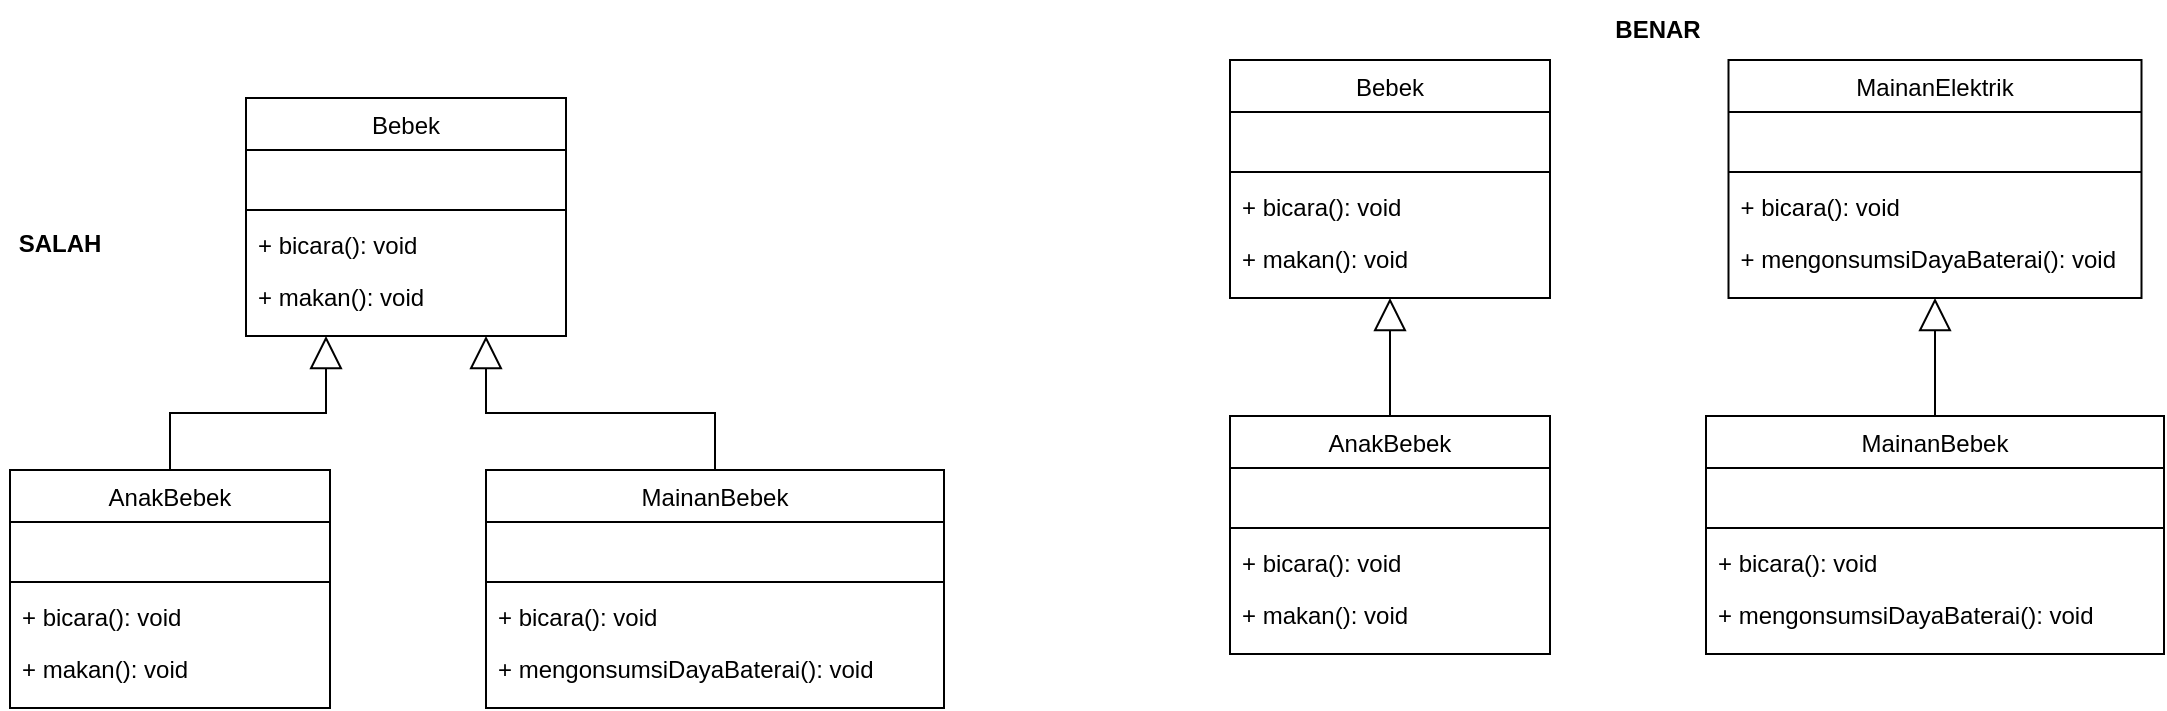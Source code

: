 <mxfile version="20.6.0" type="device"><diagram id="C5RBs43oDa-KdzZeNtuy" name="Page-1"><mxGraphModel dx="629" dy="346" grid="0" gridSize="10" guides="1" tooltips="1" connect="1" arrows="1" fold="1" page="0" pageScale="1" pageWidth="827" pageHeight="1169" math="0" shadow="0"><root><mxCell id="WIyWlLk6GJQsqaUBKTNV-0"/><mxCell id="WIyWlLk6GJQsqaUBKTNV-1" parent="WIyWlLk6GJQsqaUBKTNV-0"/><mxCell id="zkfFHV4jXpPFQw0GAbJ--6" value="Bebek" style="swimlane;fontStyle=0;align=center;verticalAlign=top;childLayout=stackLayout;horizontal=1;startSize=26;horizontalStack=0;resizeParent=1;resizeLast=0;collapsible=1;marginBottom=0;rounded=0;shadow=0;strokeWidth=1;" parent="WIyWlLk6GJQsqaUBKTNV-1" vertex="1"><mxGeometry x="254" y="93" width="160" height="119" as="geometry"><mxRectangle x="130" y="380" width="160" height="26" as="alternateBounds"/></mxGeometry></mxCell><mxCell id="zkfFHV4jXpPFQw0GAbJ--8" value=" " style="text;align=left;verticalAlign=top;spacingLeft=4;spacingRight=4;overflow=hidden;rotatable=0;points=[[0,0.5],[1,0.5]];portConstraint=eastwest;rounded=0;shadow=0;html=0;" parent="zkfFHV4jXpPFQw0GAbJ--6" vertex="1"><mxGeometry y="26" width="160" height="26" as="geometry"/></mxCell><mxCell id="zkfFHV4jXpPFQw0GAbJ--9" value="" style="line;html=1;strokeWidth=1;align=left;verticalAlign=middle;spacingTop=-1;spacingLeft=3;spacingRight=3;rotatable=0;labelPosition=right;points=[];portConstraint=eastwest;" parent="zkfFHV4jXpPFQw0GAbJ--6" vertex="1"><mxGeometry y="52" width="160" height="8" as="geometry"/></mxCell><mxCell id="zkfFHV4jXpPFQw0GAbJ--10" value="+ bicara(): void" style="text;align=left;verticalAlign=top;spacingLeft=4;spacingRight=4;overflow=hidden;rotatable=0;points=[[0,0.5],[1,0.5]];portConstraint=eastwest;fontStyle=0" parent="zkfFHV4jXpPFQw0GAbJ--6" vertex="1"><mxGeometry y="60" width="160" height="26" as="geometry"/></mxCell><mxCell id="zkfFHV4jXpPFQw0GAbJ--11" value="+ makan(): void" style="text;align=left;verticalAlign=top;spacingLeft=4;spacingRight=4;overflow=hidden;rotatable=0;points=[[0,0.5],[1,0.5]];portConstraint=eastwest;" parent="zkfFHV4jXpPFQw0GAbJ--6" vertex="1"><mxGeometry y="86" width="160" height="26" as="geometry"/></mxCell><mxCell id="YVOQAjyDu5qpsyqGQT6Y-11" style="edgeStyle=orthogonalEdgeStyle;rounded=0;orthogonalLoop=1;jettySize=auto;html=1;exitX=0.5;exitY=0;exitDx=0;exitDy=0;entryX=0.75;entryY=1;entryDx=0;entryDy=0;endArrow=block;endFill=0;endSize=14;" edge="1" parent="WIyWlLk6GJQsqaUBKTNV-1" source="YVOQAjyDu5qpsyqGQT6Y-0" target="zkfFHV4jXpPFQw0GAbJ--6"><mxGeometry relative="1" as="geometry"/></mxCell><mxCell id="YVOQAjyDu5qpsyqGQT6Y-0" value="MainanBebek" style="swimlane;fontStyle=0;align=center;verticalAlign=top;childLayout=stackLayout;horizontal=1;startSize=26;horizontalStack=0;resizeParent=1;resizeLast=0;collapsible=1;marginBottom=0;rounded=0;shadow=0;strokeWidth=1;" vertex="1" parent="WIyWlLk6GJQsqaUBKTNV-1"><mxGeometry x="374" y="279" width="229" height="119" as="geometry"><mxRectangle x="130" y="380" width="160" height="26" as="alternateBounds"/></mxGeometry></mxCell><mxCell id="YVOQAjyDu5qpsyqGQT6Y-1" value=" " style="text;align=left;verticalAlign=top;spacingLeft=4;spacingRight=4;overflow=hidden;rotatable=0;points=[[0,0.5],[1,0.5]];portConstraint=eastwest;rounded=0;shadow=0;html=0;" vertex="1" parent="YVOQAjyDu5qpsyqGQT6Y-0"><mxGeometry y="26" width="229" height="26" as="geometry"/></mxCell><mxCell id="YVOQAjyDu5qpsyqGQT6Y-2" value="" style="line;html=1;strokeWidth=1;align=left;verticalAlign=middle;spacingTop=-1;spacingLeft=3;spacingRight=3;rotatable=0;labelPosition=right;points=[];portConstraint=eastwest;" vertex="1" parent="YVOQAjyDu5qpsyqGQT6Y-0"><mxGeometry y="52" width="229" height="8" as="geometry"/></mxCell><mxCell id="YVOQAjyDu5qpsyqGQT6Y-3" value="+ bicara(): void" style="text;align=left;verticalAlign=top;spacingLeft=4;spacingRight=4;overflow=hidden;rotatable=0;points=[[0,0.5],[1,0.5]];portConstraint=eastwest;fontStyle=0" vertex="1" parent="YVOQAjyDu5qpsyqGQT6Y-0"><mxGeometry y="60" width="229" height="26" as="geometry"/></mxCell><mxCell id="YVOQAjyDu5qpsyqGQT6Y-4" value="+ mengonsumsiDayaBaterai(): void" style="text;align=left;verticalAlign=top;spacingLeft=4;spacingRight=4;overflow=hidden;rotatable=0;points=[[0,0.5],[1,0.5]];portConstraint=eastwest;" vertex="1" parent="YVOQAjyDu5qpsyqGQT6Y-0"><mxGeometry y="86" width="229" height="26" as="geometry"/></mxCell><mxCell id="YVOQAjyDu5qpsyqGQT6Y-10" style="edgeStyle=orthogonalEdgeStyle;rounded=0;orthogonalLoop=1;jettySize=auto;html=1;exitX=0.5;exitY=0;exitDx=0;exitDy=0;entryX=0.25;entryY=1;entryDx=0;entryDy=0;endArrow=block;endFill=0;endSize=14;" edge="1" parent="WIyWlLk6GJQsqaUBKTNV-1" source="YVOQAjyDu5qpsyqGQT6Y-5" target="zkfFHV4jXpPFQw0GAbJ--6"><mxGeometry relative="1" as="geometry"/></mxCell><mxCell id="YVOQAjyDu5qpsyqGQT6Y-5" value="AnakBebek" style="swimlane;fontStyle=0;align=center;verticalAlign=top;childLayout=stackLayout;horizontal=1;startSize=26;horizontalStack=0;resizeParent=1;resizeLast=0;collapsible=1;marginBottom=0;rounded=0;shadow=0;strokeWidth=1;" vertex="1" parent="WIyWlLk6GJQsqaUBKTNV-1"><mxGeometry x="136" y="279" width="160" height="119" as="geometry"><mxRectangle x="130" y="380" width="160" height="26" as="alternateBounds"/></mxGeometry></mxCell><mxCell id="YVOQAjyDu5qpsyqGQT6Y-6" value=" " style="text;align=left;verticalAlign=top;spacingLeft=4;spacingRight=4;overflow=hidden;rotatable=0;points=[[0,0.5],[1,0.5]];portConstraint=eastwest;rounded=0;shadow=0;html=0;" vertex="1" parent="YVOQAjyDu5qpsyqGQT6Y-5"><mxGeometry y="26" width="160" height="26" as="geometry"/></mxCell><mxCell id="YVOQAjyDu5qpsyqGQT6Y-7" value="" style="line;html=1;strokeWidth=1;align=left;verticalAlign=middle;spacingTop=-1;spacingLeft=3;spacingRight=3;rotatable=0;labelPosition=right;points=[];portConstraint=eastwest;" vertex="1" parent="YVOQAjyDu5qpsyqGQT6Y-5"><mxGeometry y="52" width="160" height="8" as="geometry"/></mxCell><mxCell id="YVOQAjyDu5qpsyqGQT6Y-8" value="+ bicara(): void" style="text;align=left;verticalAlign=top;spacingLeft=4;spacingRight=4;overflow=hidden;rotatable=0;points=[[0,0.5],[1,0.5]];portConstraint=eastwest;fontStyle=0" vertex="1" parent="YVOQAjyDu5qpsyqGQT6Y-5"><mxGeometry y="60" width="160" height="26" as="geometry"/></mxCell><mxCell id="YVOQAjyDu5qpsyqGQT6Y-9" value="+ makan(): void" style="text;align=left;verticalAlign=top;spacingLeft=4;spacingRight=4;overflow=hidden;rotatable=0;points=[[0,0.5],[1,0.5]];portConstraint=eastwest;" vertex="1" parent="YVOQAjyDu5qpsyqGQT6Y-5"><mxGeometry y="86" width="160" height="26" as="geometry"/></mxCell><mxCell id="YVOQAjyDu5qpsyqGQT6Y-12" value="&lt;b&gt;SALAH&lt;/b&gt;" style="text;html=1;strokeColor=none;fillColor=none;align=center;verticalAlign=middle;whiteSpace=wrap;rounded=0;" vertex="1" parent="WIyWlLk6GJQsqaUBKTNV-1"><mxGeometry x="131" y="151" width="60" height="30" as="geometry"/></mxCell><mxCell id="YVOQAjyDu5qpsyqGQT6Y-13" value="Bebek" style="swimlane;fontStyle=0;align=center;verticalAlign=top;childLayout=stackLayout;horizontal=1;startSize=26;horizontalStack=0;resizeParent=1;resizeLast=0;collapsible=1;marginBottom=0;rounded=0;shadow=0;strokeWidth=1;" vertex="1" parent="WIyWlLk6GJQsqaUBKTNV-1"><mxGeometry x="746" y="74" width="160" height="119" as="geometry"><mxRectangle x="130" y="380" width="160" height="26" as="alternateBounds"/></mxGeometry></mxCell><mxCell id="YVOQAjyDu5qpsyqGQT6Y-14" value=" " style="text;align=left;verticalAlign=top;spacingLeft=4;spacingRight=4;overflow=hidden;rotatable=0;points=[[0,0.5],[1,0.5]];portConstraint=eastwest;rounded=0;shadow=0;html=0;" vertex="1" parent="YVOQAjyDu5qpsyqGQT6Y-13"><mxGeometry y="26" width="160" height="26" as="geometry"/></mxCell><mxCell id="YVOQAjyDu5qpsyqGQT6Y-15" value="" style="line;html=1;strokeWidth=1;align=left;verticalAlign=middle;spacingTop=-1;spacingLeft=3;spacingRight=3;rotatable=0;labelPosition=right;points=[];portConstraint=eastwest;" vertex="1" parent="YVOQAjyDu5qpsyqGQT6Y-13"><mxGeometry y="52" width="160" height="8" as="geometry"/></mxCell><mxCell id="YVOQAjyDu5qpsyqGQT6Y-16" value="+ bicara(): void" style="text;align=left;verticalAlign=top;spacingLeft=4;spacingRight=4;overflow=hidden;rotatable=0;points=[[0,0.5],[1,0.5]];portConstraint=eastwest;fontStyle=0" vertex="1" parent="YVOQAjyDu5qpsyqGQT6Y-13"><mxGeometry y="60" width="160" height="26" as="geometry"/></mxCell><mxCell id="YVOQAjyDu5qpsyqGQT6Y-17" value="+ makan(): void" style="text;align=left;verticalAlign=top;spacingLeft=4;spacingRight=4;overflow=hidden;rotatable=0;points=[[0,0.5],[1,0.5]];portConstraint=eastwest;" vertex="1" parent="YVOQAjyDu5qpsyqGQT6Y-13"><mxGeometry y="86" width="160" height="26" as="geometry"/></mxCell><mxCell id="YVOQAjyDu5qpsyqGQT6Y-36" style="edgeStyle=orthogonalEdgeStyle;rounded=0;orthogonalLoop=1;jettySize=auto;html=1;exitX=0.5;exitY=0;exitDx=0;exitDy=0;entryX=0.5;entryY=1;entryDx=0;entryDy=0;endArrow=block;endFill=0;endSize=14;" edge="1" parent="WIyWlLk6GJQsqaUBKTNV-1" source="YVOQAjyDu5qpsyqGQT6Y-19" target="YVOQAjyDu5qpsyqGQT6Y-31"><mxGeometry relative="1" as="geometry"/></mxCell><mxCell id="YVOQAjyDu5qpsyqGQT6Y-19" value="MainanBebek" style="swimlane;fontStyle=0;align=center;verticalAlign=top;childLayout=stackLayout;horizontal=1;startSize=26;horizontalStack=0;resizeParent=1;resizeLast=0;collapsible=1;marginBottom=0;rounded=0;shadow=0;strokeWidth=1;" vertex="1" parent="WIyWlLk6GJQsqaUBKTNV-1"><mxGeometry x="984" y="252" width="229" height="119" as="geometry"><mxRectangle x="130" y="380" width="160" height="26" as="alternateBounds"/></mxGeometry></mxCell><mxCell id="YVOQAjyDu5qpsyqGQT6Y-20" value=" " style="text;align=left;verticalAlign=top;spacingLeft=4;spacingRight=4;overflow=hidden;rotatable=0;points=[[0,0.5],[1,0.5]];portConstraint=eastwest;rounded=0;shadow=0;html=0;" vertex="1" parent="YVOQAjyDu5qpsyqGQT6Y-19"><mxGeometry y="26" width="229" height="26" as="geometry"/></mxCell><mxCell id="YVOQAjyDu5qpsyqGQT6Y-21" value="" style="line;html=1;strokeWidth=1;align=left;verticalAlign=middle;spacingTop=-1;spacingLeft=3;spacingRight=3;rotatable=0;labelPosition=right;points=[];portConstraint=eastwest;" vertex="1" parent="YVOQAjyDu5qpsyqGQT6Y-19"><mxGeometry y="52" width="229" height="8" as="geometry"/></mxCell><mxCell id="YVOQAjyDu5qpsyqGQT6Y-22" value="+ bicara(): void" style="text;align=left;verticalAlign=top;spacingLeft=4;spacingRight=4;overflow=hidden;rotatable=0;points=[[0,0.5],[1,0.5]];portConstraint=eastwest;fontStyle=0" vertex="1" parent="YVOQAjyDu5qpsyqGQT6Y-19"><mxGeometry y="60" width="229" height="26" as="geometry"/></mxCell><mxCell id="YVOQAjyDu5qpsyqGQT6Y-23" value="+ mengonsumsiDayaBaterai(): void" style="text;align=left;verticalAlign=top;spacingLeft=4;spacingRight=4;overflow=hidden;rotatable=0;points=[[0,0.5],[1,0.5]];portConstraint=eastwest;" vertex="1" parent="YVOQAjyDu5qpsyqGQT6Y-19"><mxGeometry y="86" width="229" height="26" as="geometry"/></mxCell><mxCell id="YVOQAjyDu5qpsyqGQT6Y-24" style="edgeStyle=orthogonalEdgeStyle;rounded=0;orthogonalLoop=1;jettySize=auto;html=1;exitX=0.5;exitY=0;exitDx=0;exitDy=0;entryX=0.5;entryY=1;entryDx=0;entryDy=0;endArrow=block;endFill=0;endSize=14;" edge="1" parent="WIyWlLk6GJQsqaUBKTNV-1" source="YVOQAjyDu5qpsyqGQT6Y-25" target="YVOQAjyDu5qpsyqGQT6Y-13"><mxGeometry relative="1" as="geometry"/></mxCell><mxCell id="YVOQAjyDu5qpsyqGQT6Y-25" value="AnakBebek" style="swimlane;fontStyle=0;align=center;verticalAlign=top;childLayout=stackLayout;horizontal=1;startSize=26;horizontalStack=0;resizeParent=1;resizeLast=0;collapsible=1;marginBottom=0;rounded=0;shadow=0;strokeWidth=1;" vertex="1" parent="WIyWlLk6GJQsqaUBKTNV-1"><mxGeometry x="746" y="252" width="160" height="119" as="geometry"><mxRectangle x="130" y="380" width="160" height="26" as="alternateBounds"/></mxGeometry></mxCell><mxCell id="YVOQAjyDu5qpsyqGQT6Y-26" value=" " style="text;align=left;verticalAlign=top;spacingLeft=4;spacingRight=4;overflow=hidden;rotatable=0;points=[[0,0.5],[1,0.5]];portConstraint=eastwest;rounded=0;shadow=0;html=0;" vertex="1" parent="YVOQAjyDu5qpsyqGQT6Y-25"><mxGeometry y="26" width="160" height="26" as="geometry"/></mxCell><mxCell id="YVOQAjyDu5qpsyqGQT6Y-27" value="" style="line;html=1;strokeWidth=1;align=left;verticalAlign=middle;spacingTop=-1;spacingLeft=3;spacingRight=3;rotatable=0;labelPosition=right;points=[];portConstraint=eastwest;" vertex="1" parent="YVOQAjyDu5qpsyqGQT6Y-25"><mxGeometry y="52" width="160" height="8" as="geometry"/></mxCell><mxCell id="YVOQAjyDu5qpsyqGQT6Y-28" value="+ bicara(): void" style="text;align=left;verticalAlign=top;spacingLeft=4;spacingRight=4;overflow=hidden;rotatable=0;points=[[0,0.5],[1,0.5]];portConstraint=eastwest;fontStyle=0" vertex="1" parent="YVOQAjyDu5qpsyqGQT6Y-25"><mxGeometry y="60" width="160" height="26" as="geometry"/></mxCell><mxCell id="YVOQAjyDu5qpsyqGQT6Y-29" value="+ makan(): void" style="text;align=left;verticalAlign=top;spacingLeft=4;spacingRight=4;overflow=hidden;rotatable=0;points=[[0,0.5],[1,0.5]];portConstraint=eastwest;" vertex="1" parent="YVOQAjyDu5qpsyqGQT6Y-25"><mxGeometry y="86" width="160" height="26" as="geometry"/></mxCell><mxCell id="YVOQAjyDu5qpsyqGQT6Y-30" value="&lt;b&gt;BENAR&lt;/b&gt;" style="text;html=1;strokeColor=none;fillColor=none;align=center;verticalAlign=middle;whiteSpace=wrap;rounded=0;" vertex="1" parent="WIyWlLk6GJQsqaUBKTNV-1"><mxGeometry x="930" y="44" width="60" height="30" as="geometry"/></mxCell><mxCell id="YVOQAjyDu5qpsyqGQT6Y-31" value="MainanElektrik" style="swimlane;fontStyle=0;align=center;verticalAlign=top;childLayout=stackLayout;horizontal=1;startSize=26;horizontalStack=0;resizeParent=1;resizeLast=0;collapsible=1;marginBottom=0;rounded=0;shadow=0;strokeWidth=1;" vertex="1" parent="WIyWlLk6GJQsqaUBKTNV-1"><mxGeometry x="995.25" y="74" width="206.5" height="119" as="geometry"><mxRectangle x="130" y="380" width="160" height="26" as="alternateBounds"/></mxGeometry></mxCell><mxCell id="YVOQAjyDu5qpsyqGQT6Y-32" value=" " style="text;align=left;verticalAlign=top;spacingLeft=4;spacingRight=4;overflow=hidden;rotatable=0;points=[[0,0.5],[1,0.5]];portConstraint=eastwest;rounded=0;shadow=0;html=0;" vertex="1" parent="YVOQAjyDu5qpsyqGQT6Y-31"><mxGeometry y="26" width="206.5" height="26" as="geometry"/></mxCell><mxCell id="YVOQAjyDu5qpsyqGQT6Y-33" value="" style="line;html=1;strokeWidth=1;align=left;verticalAlign=middle;spacingTop=-1;spacingLeft=3;spacingRight=3;rotatable=0;labelPosition=right;points=[];portConstraint=eastwest;" vertex="1" parent="YVOQAjyDu5qpsyqGQT6Y-31"><mxGeometry y="52" width="206.5" height="8" as="geometry"/></mxCell><mxCell id="YVOQAjyDu5qpsyqGQT6Y-34" value="+ bicara(): void" style="text;align=left;verticalAlign=top;spacingLeft=4;spacingRight=4;overflow=hidden;rotatable=0;points=[[0,0.5],[1,0.5]];portConstraint=eastwest;fontStyle=0" vertex="1" parent="YVOQAjyDu5qpsyqGQT6Y-31"><mxGeometry y="60" width="206.5" height="26" as="geometry"/></mxCell><mxCell id="YVOQAjyDu5qpsyqGQT6Y-35" value="+ mengonsumsiDayaBaterai(): void" style="text;align=left;verticalAlign=top;spacingLeft=4;spacingRight=4;overflow=hidden;rotatable=0;points=[[0,0.5],[1,0.5]];portConstraint=eastwest;" vertex="1" parent="YVOQAjyDu5qpsyqGQT6Y-31"><mxGeometry y="86" width="206.5" height="26" as="geometry"/></mxCell></root></mxGraphModel></diagram></mxfile>